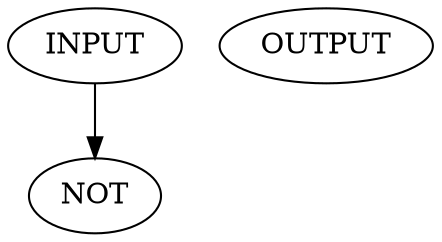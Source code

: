 
digraph test {

I [label = "INPUT"];

GATE [label = "NOT" ];

O [label = "OUTPUT"];

I -> GATE;

}
